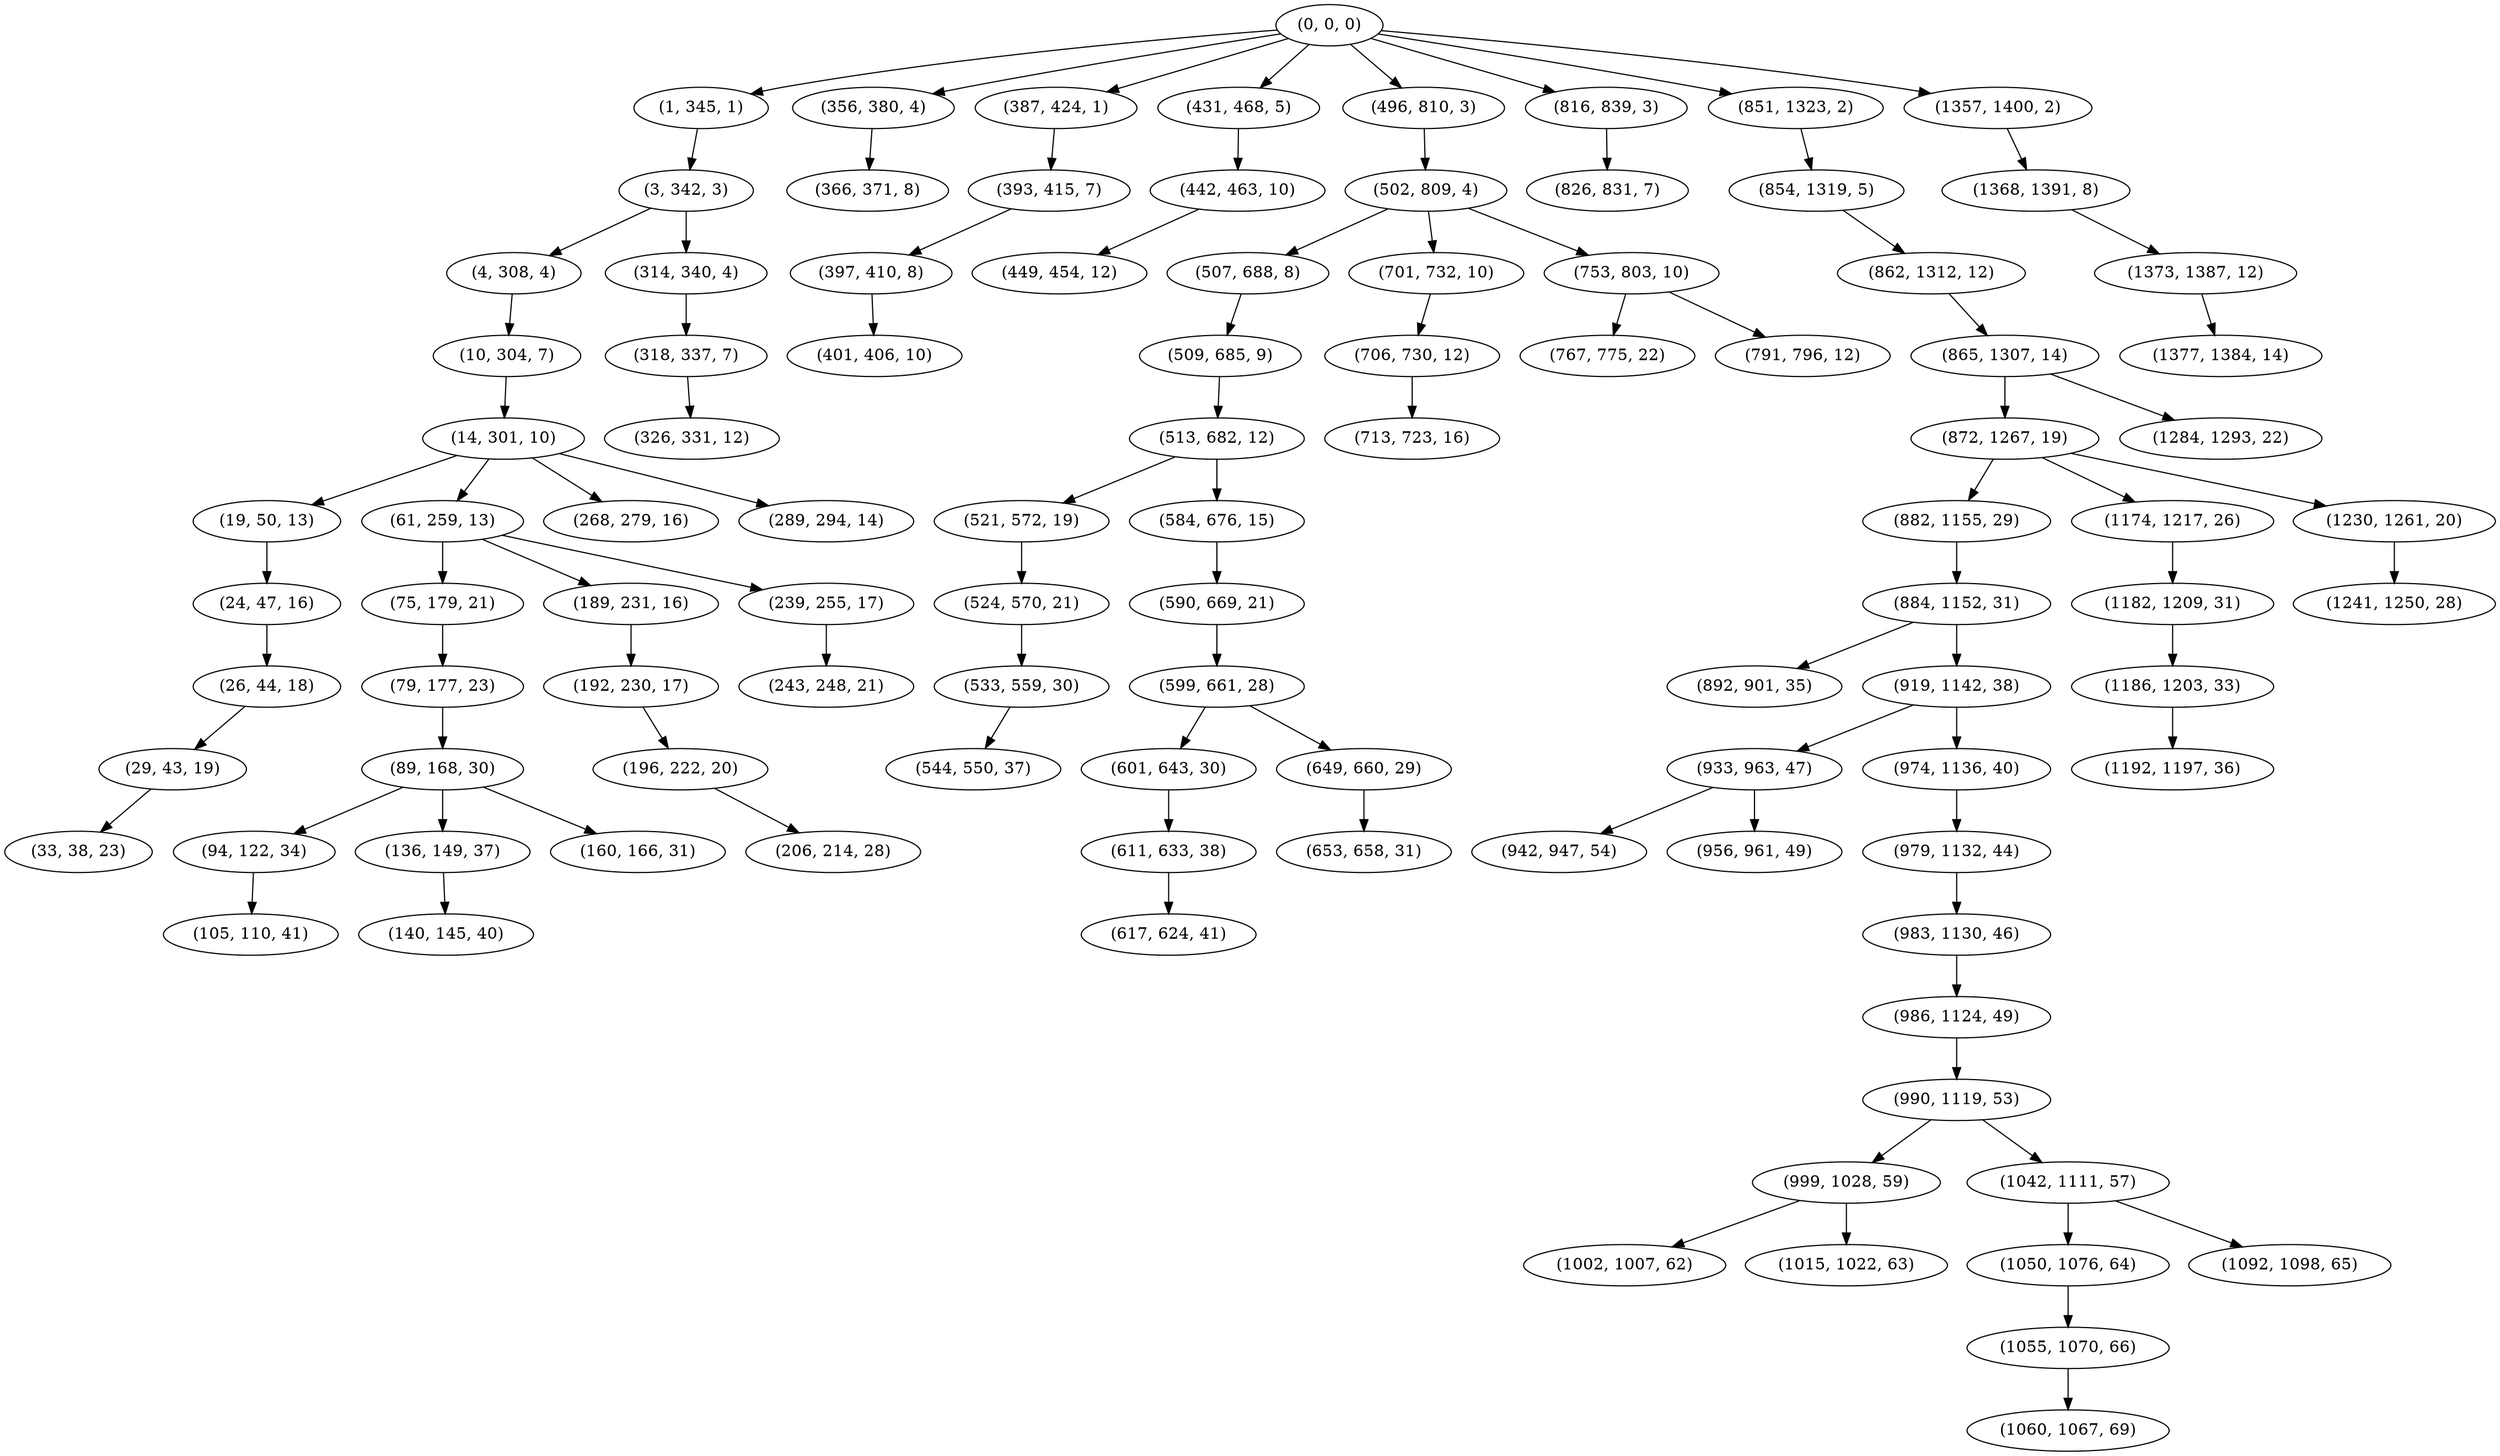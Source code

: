 digraph tree {
    "(0, 0, 0)";
    "(1, 345, 1)";
    "(3, 342, 3)";
    "(4, 308, 4)";
    "(10, 304, 7)";
    "(14, 301, 10)";
    "(19, 50, 13)";
    "(24, 47, 16)";
    "(26, 44, 18)";
    "(29, 43, 19)";
    "(33, 38, 23)";
    "(61, 259, 13)";
    "(75, 179, 21)";
    "(79, 177, 23)";
    "(89, 168, 30)";
    "(94, 122, 34)";
    "(105, 110, 41)";
    "(136, 149, 37)";
    "(140, 145, 40)";
    "(160, 166, 31)";
    "(189, 231, 16)";
    "(192, 230, 17)";
    "(196, 222, 20)";
    "(206, 214, 28)";
    "(239, 255, 17)";
    "(243, 248, 21)";
    "(268, 279, 16)";
    "(289, 294, 14)";
    "(314, 340, 4)";
    "(318, 337, 7)";
    "(326, 331, 12)";
    "(356, 380, 4)";
    "(366, 371, 8)";
    "(387, 424, 1)";
    "(393, 415, 7)";
    "(397, 410, 8)";
    "(401, 406, 10)";
    "(431, 468, 5)";
    "(442, 463, 10)";
    "(449, 454, 12)";
    "(496, 810, 3)";
    "(502, 809, 4)";
    "(507, 688, 8)";
    "(509, 685, 9)";
    "(513, 682, 12)";
    "(521, 572, 19)";
    "(524, 570, 21)";
    "(533, 559, 30)";
    "(544, 550, 37)";
    "(584, 676, 15)";
    "(590, 669, 21)";
    "(599, 661, 28)";
    "(601, 643, 30)";
    "(611, 633, 38)";
    "(617, 624, 41)";
    "(649, 660, 29)";
    "(653, 658, 31)";
    "(701, 732, 10)";
    "(706, 730, 12)";
    "(713, 723, 16)";
    "(753, 803, 10)";
    "(767, 775, 22)";
    "(791, 796, 12)";
    "(816, 839, 3)";
    "(826, 831, 7)";
    "(851, 1323, 2)";
    "(854, 1319, 5)";
    "(862, 1312, 12)";
    "(865, 1307, 14)";
    "(872, 1267, 19)";
    "(882, 1155, 29)";
    "(884, 1152, 31)";
    "(892, 901, 35)";
    "(919, 1142, 38)";
    "(933, 963, 47)";
    "(942, 947, 54)";
    "(956, 961, 49)";
    "(974, 1136, 40)";
    "(979, 1132, 44)";
    "(983, 1130, 46)";
    "(986, 1124, 49)";
    "(990, 1119, 53)";
    "(999, 1028, 59)";
    "(1002, 1007, 62)";
    "(1015, 1022, 63)";
    "(1042, 1111, 57)";
    "(1050, 1076, 64)";
    "(1055, 1070, 66)";
    "(1060, 1067, 69)";
    "(1092, 1098, 65)";
    "(1174, 1217, 26)";
    "(1182, 1209, 31)";
    "(1186, 1203, 33)";
    "(1192, 1197, 36)";
    "(1230, 1261, 20)";
    "(1241, 1250, 28)";
    "(1284, 1293, 22)";
    "(1357, 1400, 2)";
    "(1368, 1391, 8)";
    "(1373, 1387, 12)";
    "(1377, 1384, 14)";
    "(0, 0, 0)" -> "(1, 345, 1)";
    "(0, 0, 0)" -> "(356, 380, 4)";
    "(0, 0, 0)" -> "(387, 424, 1)";
    "(0, 0, 0)" -> "(431, 468, 5)";
    "(0, 0, 0)" -> "(496, 810, 3)";
    "(0, 0, 0)" -> "(816, 839, 3)";
    "(0, 0, 0)" -> "(851, 1323, 2)";
    "(0, 0, 0)" -> "(1357, 1400, 2)";
    "(1, 345, 1)" -> "(3, 342, 3)";
    "(3, 342, 3)" -> "(4, 308, 4)";
    "(3, 342, 3)" -> "(314, 340, 4)";
    "(4, 308, 4)" -> "(10, 304, 7)";
    "(10, 304, 7)" -> "(14, 301, 10)";
    "(14, 301, 10)" -> "(19, 50, 13)";
    "(14, 301, 10)" -> "(61, 259, 13)";
    "(14, 301, 10)" -> "(268, 279, 16)";
    "(14, 301, 10)" -> "(289, 294, 14)";
    "(19, 50, 13)" -> "(24, 47, 16)";
    "(24, 47, 16)" -> "(26, 44, 18)";
    "(26, 44, 18)" -> "(29, 43, 19)";
    "(29, 43, 19)" -> "(33, 38, 23)";
    "(61, 259, 13)" -> "(75, 179, 21)";
    "(61, 259, 13)" -> "(189, 231, 16)";
    "(61, 259, 13)" -> "(239, 255, 17)";
    "(75, 179, 21)" -> "(79, 177, 23)";
    "(79, 177, 23)" -> "(89, 168, 30)";
    "(89, 168, 30)" -> "(94, 122, 34)";
    "(89, 168, 30)" -> "(136, 149, 37)";
    "(89, 168, 30)" -> "(160, 166, 31)";
    "(94, 122, 34)" -> "(105, 110, 41)";
    "(136, 149, 37)" -> "(140, 145, 40)";
    "(189, 231, 16)" -> "(192, 230, 17)";
    "(192, 230, 17)" -> "(196, 222, 20)";
    "(196, 222, 20)" -> "(206, 214, 28)";
    "(239, 255, 17)" -> "(243, 248, 21)";
    "(314, 340, 4)" -> "(318, 337, 7)";
    "(318, 337, 7)" -> "(326, 331, 12)";
    "(356, 380, 4)" -> "(366, 371, 8)";
    "(387, 424, 1)" -> "(393, 415, 7)";
    "(393, 415, 7)" -> "(397, 410, 8)";
    "(397, 410, 8)" -> "(401, 406, 10)";
    "(431, 468, 5)" -> "(442, 463, 10)";
    "(442, 463, 10)" -> "(449, 454, 12)";
    "(496, 810, 3)" -> "(502, 809, 4)";
    "(502, 809, 4)" -> "(507, 688, 8)";
    "(502, 809, 4)" -> "(701, 732, 10)";
    "(502, 809, 4)" -> "(753, 803, 10)";
    "(507, 688, 8)" -> "(509, 685, 9)";
    "(509, 685, 9)" -> "(513, 682, 12)";
    "(513, 682, 12)" -> "(521, 572, 19)";
    "(513, 682, 12)" -> "(584, 676, 15)";
    "(521, 572, 19)" -> "(524, 570, 21)";
    "(524, 570, 21)" -> "(533, 559, 30)";
    "(533, 559, 30)" -> "(544, 550, 37)";
    "(584, 676, 15)" -> "(590, 669, 21)";
    "(590, 669, 21)" -> "(599, 661, 28)";
    "(599, 661, 28)" -> "(601, 643, 30)";
    "(599, 661, 28)" -> "(649, 660, 29)";
    "(601, 643, 30)" -> "(611, 633, 38)";
    "(611, 633, 38)" -> "(617, 624, 41)";
    "(649, 660, 29)" -> "(653, 658, 31)";
    "(701, 732, 10)" -> "(706, 730, 12)";
    "(706, 730, 12)" -> "(713, 723, 16)";
    "(753, 803, 10)" -> "(767, 775, 22)";
    "(753, 803, 10)" -> "(791, 796, 12)";
    "(816, 839, 3)" -> "(826, 831, 7)";
    "(851, 1323, 2)" -> "(854, 1319, 5)";
    "(854, 1319, 5)" -> "(862, 1312, 12)";
    "(862, 1312, 12)" -> "(865, 1307, 14)";
    "(865, 1307, 14)" -> "(872, 1267, 19)";
    "(865, 1307, 14)" -> "(1284, 1293, 22)";
    "(872, 1267, 19)" -> "(882, 1155, 29)";
    "(872, 1267, 19)" -> "(1174, 1217, 26)";
    "(872, 1267, 19)" -> "(1230, 1261, 20)";
    "(882, 1155, 29)" -> "(884, 1152, 31)";
    "(884, 1152, 31)" -> "(892, 901, 35)";
    "(884, 1152, 31)" -> "(919, 1142, 38)";
    "(919, 1142, 38)" -> "(933, 963, 47)";
    "(919, 1142, 38)" -> "(974, 1136, 40)";
    "(933, 963, 47)" -> "(942, 947, 54)";
    "(933, 963, 47)" -> "(956, 961, 49)";
    "(974, 1136, 40)" -> "(979, 1132, 44)";
    "(979, 1132, 44)" -> "(983, 1130, 46)";
    "(983, 1130, 46)" -> "(986, 1124, 49)";
    "(986, 1124, 49)" -> "(990, 1119, 53)";
    "(990, 1119, 53)" -> "(999, 1028, 59)";
    "(990, 1119, 53)" -> "(1042, 1111, 57)";
    "(999, 1028, 59)" -> "(1002, 1007, 62)";
    "(999, 1028, 59)" -> "(1015, 1022, 63)";
    "(1042, 1111, 57)" -> "(1050, 1076, 64)";
    "(1042, 1111, 57)" -> "(1092, 1098, 65)";
    "(1050, 1076, 64)" -> "(1055, 1070, 66)";
    "(1055, 1070, 66)" -> "(1060, 1067, 69)";
    "(1174, 1217, 26)" -> "(1182, 1209, 31)";
    "(1182, 1209, 31)" -> "(1186, 1203, 33)";
    "(1186, 1203, 33)" -> "(1192, 1197, 36)";
    "(1230, 1261, 20)" -> "(1241, 1250, 28)";
    "(1357, 1400, 2)" -> "(1368, 1391, 8)";
    "(1368, 1391, 8)" -> "(1373, 1387, 12)";
    "(1373, 1387, 12)" -> "(1377, 1384, 14)";
}
